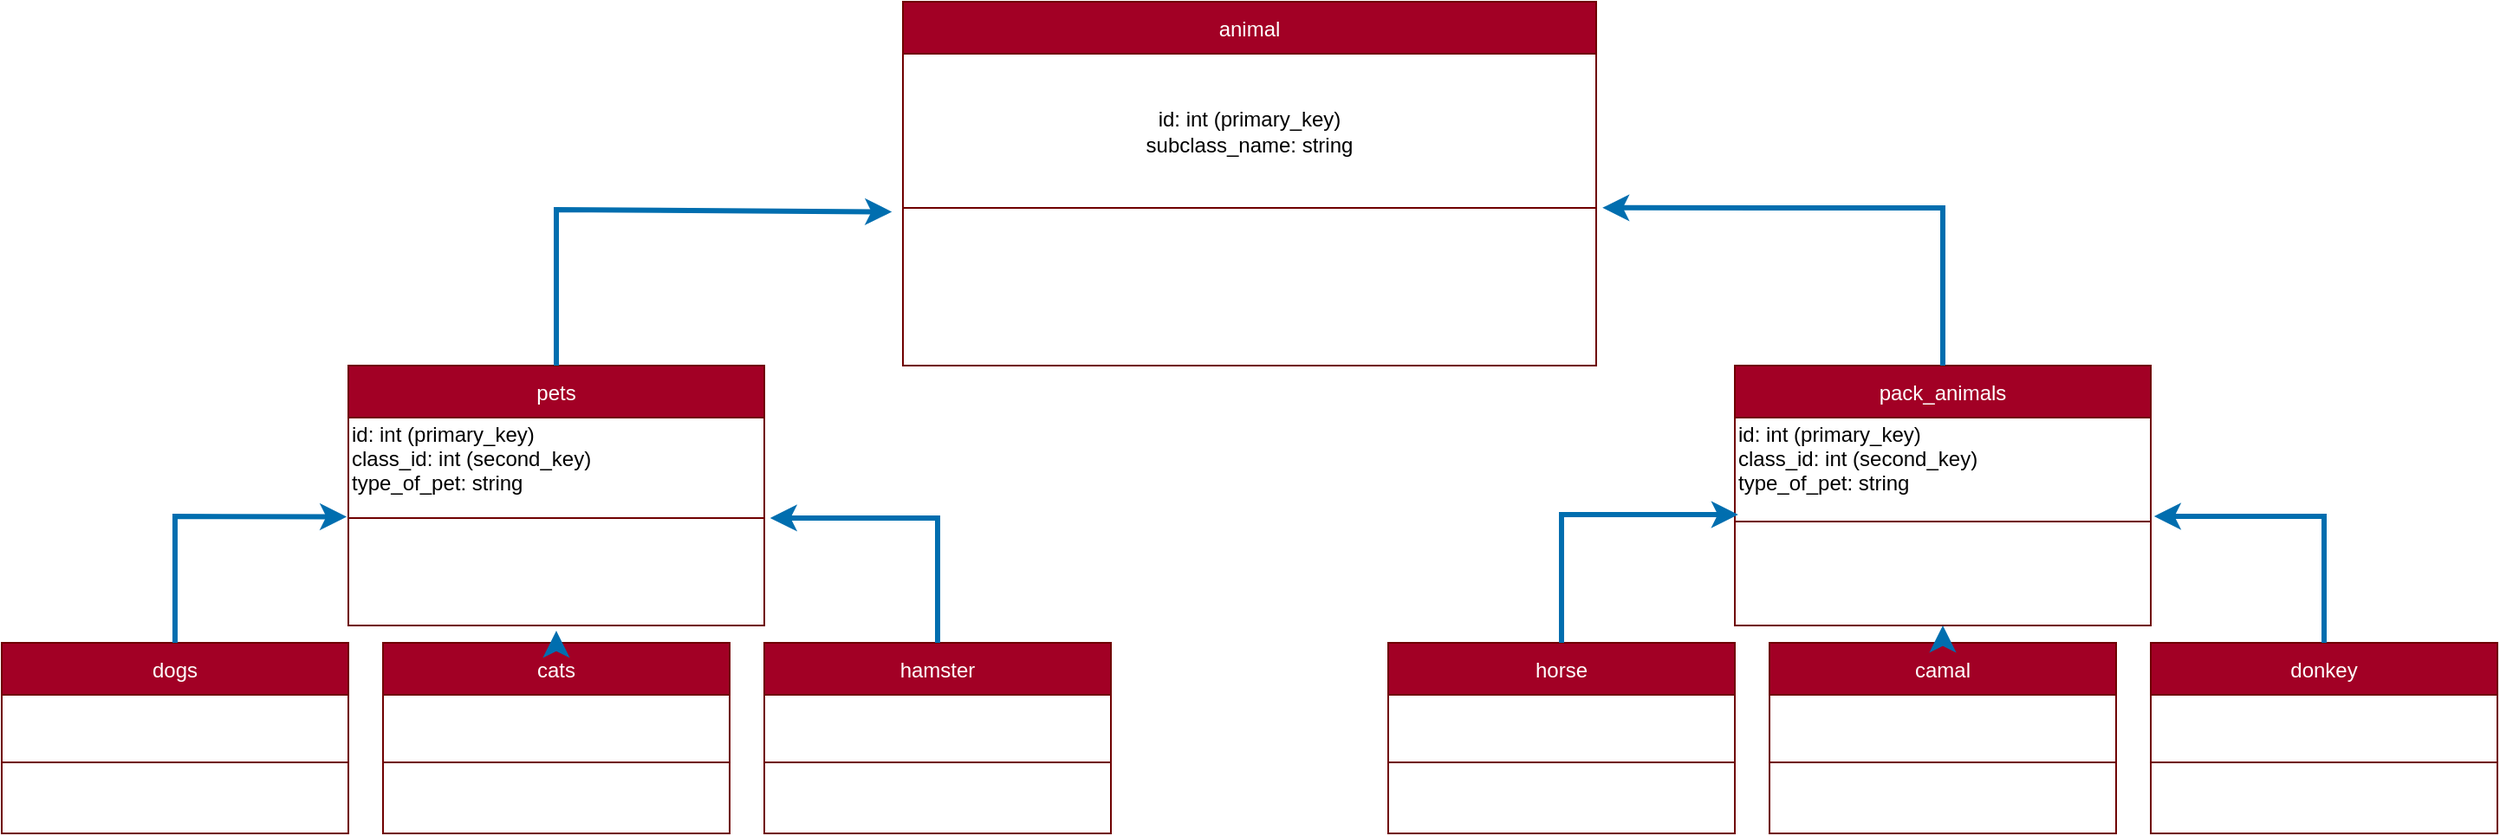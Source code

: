 <mxfile version="20.5.3" type="embed"><diagram id="a5VjIX4EzOea6bVU77Bh" name="Page-1"><mxGraphModel dx="1868" dy="581" grid="1" gridSize="10" guides="1" tooltips="1" connect="1" arrows="1" fold="1" page="1" pageScale="1" pageWidth="827" pageHeight="1169" math="0" shadow="0"><root><mxCell id="0"/><mxCell id="1" parent="0"/><mxCell id="2" value="animal" style="shape=table;startSize=30;container=1;collapsible=0;childLayout=tableLayout;fillColor=#a20025;fontColor=#ffffff;strokeColor=#6F0000;" vertex="1" parent="1"><mxGeometry x="200" y="70" width="400" height="210" as="geometry"/></mxCell><mxCell id="3" value="" style="shape=tableRow;horizontal=0;startSize=0;swimlaneHead=0;swimlaneBody=0;top=0;left=0;bottom=0;right=0;collapsible=0;dropTarget=0;fillColor=none;points=[[0,0.5],[1,0.5]];portConstraint=eastwest;" vertex="1" parent="2"><mxGeometry y="30" width="400" height="89" as="geometry"/></mxCell><mxCell id="4" value="id: int (primary_key)&lt;br&gt;subclass_name: string" style="shape=partialRectangle;html=1;whiteSpace=wrap;connectable=0;overflow=hidden;fillColor=none;top=0;left=0;bottom=0;right=0;pointerEvents=1;align=center;" vertex="1" parent="3"><mxGeometry width="400" height="89" as="geometry"><mxRectangle width="400" height="89" as="alternateBounds"/></mxGeometry></mxCell><mxCell id="5" value="" style="shape=tableRow;horizontal=0;startSize=0;swimlaneHead=0;swimlaneBody=0;top=0;left=0;bottom=0;right=0;collapsible=0;dropTarget=0;fillColor=none;points=[[0,0.5],[1,0.5]];portConstraint=eastwest;" vertex="1" parent="2"><mxGeometry y="119" width="400" height="91" as="geometry"/></mxCell><mxCell id="6" value="&lt;div style=&quot;&quot;&gt;&lt;br&gt;&lt;/div&gt;" style="shape=partialRectangle;html=1;whiteSpace=wrap;connectable=0;overflow=hidden;fillColor=none;top=0;left=0;bottom=0;right=0;pointerEvents=1;align=center;" vertex="1" parent="5"><mxGeometry width="400" height="91" as="geometry"><mxRectangle width="400" height="91" as="alternateBounds"/></mxGeometry></mxCell><mxCell id="19" value="pets" style="shape=table;startSize=30;container=1;collapsible=0;childLayout=tableLayout;fillColor=#a20025;fontColor=#ffffff;strokeColor=#6F0000;" vertex="1" parent="1"><mxGeometry x="-120" y="280" width="240" height="150" as="geometry"/></mxCell><mxCell id="20" value="" style="shape=tableRow;horizontal=0;startSize=0;swimlaneHead=0;swimlaneBody=0;top=0;left=0;bottom=0;right=0;collapsible=0;dropTarget=0;fillColor=none;points=[[0,0.5],[1,0.5]];portConstraint=eastwest;" vertex="1" parent="19"><mxGeometry y="30" width="240" height="58" as="geometry"/></mxCell><mxCell id="21" value="id&lt;span style=&quot;text-align: center;&quot;&gt;: int (primary_key)&lt;br&gt;class_id: int (second_key)&lt;br&gt;&lt;/span&gt;type_of_pet: string&lt;br&gt;&amp;nbsp;" style="shape=partialRectangle;html=1;whiteSpace=wrap;connectable=0;overflow=hidden;fillColor=none;top=0;left=0;bottom=0;right=0;pointerEvents=1;align=left;" vertex="1" parent="20"><mxGeometry width="240" height="58" as="geometry"><mxRectangle width="240" height="58" as="alternateBounds"/></mxGeometry></mxCell><mxCell id="22" value="" style="shape=tableRow;horizontal=0;startSize=0;swimlaneHead=0;swimlaneBody=0;top=0;left=0;bottom=0;right=0;collapsible=0;dropTarget=0;fillColor=none;points=[[0,0.5],[1,0.5]];portConstraint=eastwest;" vertex="1" parent="19"><mxGeometry y="88" width="240" height="62" as="geometry"/></mxCell><mxCell id="23" value="&lt;div style=&quot;&quot;&gt;&lt;br&gt;&lt;/div&gt;" style="shape=partialRectangle;html=1;whiteSpace=wrap;connectable=0;overflow=hidden;fillColor=none;top=0;left=0;bottom=0;right=0;pointerEvents=1;align=left;" vertex="1" parent="22"><mxGeometry width="240" height="62" as="geometry"><mxRectangle width="240" height="62" as="alternateBounds"/></mxGeometry></mxCell><mxCell id="24" value="pack_animals" style="shape=table;startSize=30;container=1;collapsible=0;childLayout=tableLayout;fillColor=#a20025;fontColor=#ffffff;strokeColor=#6F0000;" vertex="1" parent="1"><mxGeometry x="680" y="280" width="240" height="150" as="geometry"/></mxCell><mxCell id="25" value="" style="shape=tableRow;horizontal=0;startSize=0;swimlaneHead=0;swimlaneBody=0;top=0;left=0;bottom=0;right=0;collapsible=0;dropTarget=0;fillColor=none;points=[[0,0.5],[1,0.5]];portConstraint=eastwest;" vertex="1" parent="24"><mxGeometry y="30" width="240" height="60" as="geometry"/></mxCell><mxCell id="26" value="id&lt;span style=&quot;text-align: center;&quot;&gt;: int (primary_key)&lt;br&gt;class_id: int (second_key)&lt;br&gt;&lt;/span&gt;type_of_pet: string&lt;br&gt;&amp;nbsp;" style="shape=partialRectangle;html=1;whiteSpace=wrap;connectable=0;overflow=hidden;fillColor=none;top=0;left=0;bottom=0;right=0;pointerEvents=1;align=left;" vertex="1" parent="25"><mxGeometry width="240" height="60" as="geometry"><mxRectangle width="240" height="60" as="alternateBounds"/></mxGeometry></mxCell><mxCell id="27" value="" style="shape=tableRow;horizontal=0;startSize=0;swimlaneHead=0;swimlaneBody=0;top=0;left=0;bottom=0;right=0;collapsible=0;dropTarget=0;fillColor=none;points=[[0,0.5],[1,0.5]];portConstraint=eastwest;" vertex="1" parent="24"><mxGeometry y="90" width="240" height="60" as="geometry"/></mxCell><mxCell id="28" value="&lt;div style=&quot;&quot;&gt;&lt;br&gt;&lt;/div&gt;" style="shape=partialRectangle;html=1;whiteSpace=wrap;connectable=0;overflow=hidden;fillColor=none;top=0;left=0;bottom=0;right=0;pointerEvents=1;align=left;" vertex="1" parent="27"><mxGeometry width="240" height="60" as="geometry"><mxRectangle width="240" height="60" as="alternateBounds"/></mxGeometry></mxCell><mxCell id="33" value="" style="endArrow=classic;html=1;rounded=0;exitX=0.5;exitY=0;exitDx=0;exitDy=0;entryX=-0.016;entryY=0.025;entryDx=0;entryDy=0;entryPerimeter=0;fillColor=#1ba1e2;strokeColor=#006EAF;strokeWidth=3;" edge="1" parent="1" source="19" target="5"><mxGeometry width="50" height="50" relative="1" as="geometry"><mxPoint x="310" y="350" as="sourcePoint"/><mxPoint x="360" y="300" as="targetPoint"/><Array as="points"><mxPoint y="190"/></Array></mxGeometry></mxCell><mxCell id="34" value="" style="endArrow=classic;html=1;rounded=0;exitX=0.5;exitY=0;exitDx=0;exitDy=0;entryX=1.009;entryY=-0.001;entryDx=0;entryDy=0;entryPerimeter=0;fillColor=#1ba1e2;strokeColor=#006EAF;strokeWidth=3;" edge="1" parent="1" source="24" target="5"><mxGeometry width="50" height="50" relative="1" as="geometry"><mxPoint x="660" y="280" as="sourcePoint"/><mxPoint x="796.16" y="191.275" as="targetPoint"/><Array as="points"><mxPoint x="800" y="189"/></Array></mxGeometry></mxCell><mxCell id="35" value="hamster" style="shape=table;startSize=30;container=1;collapsible=0;childLayout=tableLayout;fillColor=#a20025;fontColor=#ffffff;strokeColor=#6F0000;" vertex="1" parent="1"><mxGeometry x="120" y="440" width="200" height="110" as="geometry"/></mxCell><mxCell id="36" value="" style="shape=tableRow;horizontal=0;startSize=0;swimlaneHead=0;swimlaneBody=0;top=0;left=0;bottom=0;right=0;collapsible=0;dropTarget=0;fillColor=none;points=[[0,0.5],[1,0.5]];portConstraint=eastwest;" vertex="1" parent="35"><mxGeometry y="30" width="200" height="39" as="geometry"/></mxCell><mxCell id="37" value="" style="shape=partialRectangle;html=1;whiteSpace=wrap;connectable=0;overflow=hidden;fillColor=none;top=0;left=0;bottom=0;right=0;pointerEvents=1;align=left;" vertex="1" parent="36"><mxGeometry width="200" height="39" as="geometry"><mxRectangle width="200" height="39" as="alternateBounds"/></mxGeometry></mxCell><mxCell id="38" value="" style="shape=tableRow;horizontal=0;startSize=0;swimlaneHead=0;swimlaneBody=0;top=0;left=0;bottom=0;right=0;collapsible=0;dropTarget=0;fillColor=none;points=[[0,0.5],[1,0.5]];portConstraint=eastwest;" vertex="1" parent="35"><mxGeometry y="69" width="200" height="41" as="geometry"/></mxCell><mxCell id="39" value="&lt;div style=&quot;&quot;&gt;&lt;br&gt;&lt;/div&gt;" style="shape=partialRectangle;html=1;whiteSpace=wrap;connectable=0;overflow=hidden;fillColor=none;top=0;left=0;bottom=0;right=0;pointerEvents=1;align=left;" vertex="1" parent="38"><mxGeometry width="200" height="41" as="geometry"><mxRectangle width="200" height="41" as="alternateBounds"/></mxGeometry></mxCell><mxCell id="40" value="cats" style="shape=table;startSize=30;container=1;collapsible=0;childLayout=tableLayout;fillColor=#a20025;fontColor=#ffffff;strokeColor=#6F0000;" vertex="1" parent="1"><mxGeometry x="-100" y="440" width="200" height="110" as="geometry"/></mxCell><mxCell id="41" value="" style="shape=tableRow;horizontal=0;startSize=0;swimlaneHead=0;swimlaneBody=0;top=0;left=0;bottom=0;right=0;collapsible=0;dropTarget=0;fillColor=none;points=[[0,0.5],[1,0.5]];portConstraint=eastwest;" vertex="1" parent="40"><mxGeometry y="30" width="200" height="39" as="geometry"/></mxCell><mxCell id="42" value="" style="shape=partialRectangle;html=1;whiteSpace=wrap;connectable=0;overflow=hidden;fillColor=none;top=0;left=0;bottom=0;right=0;pointerEvents=1;align=left;" vertex="1" parent="41"><mxGeometry width="200" height="39" as="geometry"><mxRectangle width="200" height="39" as="alternateBounds"/></mxGeometry></mxCell><mxCell id="43" value="" style="shape=tableRow;horizontal=0;startSize=0;swimlaneHead=0;swimlaneBody=0;top=0;left=0;bottom=0;right=0;collapsible=0;dropTarget=0;fillColor=none;points=[[0,0.5],[1,0.5]];portConstraint=eastwest;" vertex="1" parent="40"><mxGeometry y="69" width="200" height="41" as="geometry"/></mxCell><mxCell id="44" value="&lt;div style=&quot;&quot;&gt;&lt;br&gt;&lt;/div&gt;" style="shape=partialRectangle;html=1;whiteSpace=wrap;connectable=0;overflow=hidden;fillColor=none;top=0;left=0;bottom=0;right=0;pointerEvents=1;align=left;" vertex="1" parent="43"><mxGeometry width="200" height="41" as="geometry"><mxRectangle width="200" height="41" as="alternateBounds"/></mxGeometry></mxCell><mxCell id="45" value="dogs" style="shape=table;startSize=30;container=1;collapsible=0;childLayout=tableLayout;fillColor=#a20025;fontColor=#ffffff;strokeColor=#6F0000;" vertex="1" parent="1"><mxGeometry x="-320" y="440" width="200" height="110" as="geometry"/></mxCell><mxCell id="46" value="" style="shape=tableRow;horizontal=0;startSize=0;swimlaneHead=0;swimlaneBody=0;top=0;left=0;bottom=0;right=0;collapsible=0;dropTarget=0;fillColor=none;points=[[0,0.5],[1,0.5]];portConstraint=eastwest;" vertex="1" parent="45"><mxGeometry y="30" width="200" height="39" as="geometry"/></mxCell><mxCell id="47" value="" style="shape=partialRectangle;html=1;whiteSpace=wrap;connectable=0;overflow=hidden;fillColor=none;top=0;left=0;bottom=0;right=0;pointerEvents=1;align=left;" vertex="1" parent="46"><mxGeometry width="200" height="39" as="geometry"><mxRectangle width="200" height="39" as="alternateBounds"/></mxGeometry></mxCell><mxCell id="48" value="" style="shape=tableRow;horizontal=0;startSize=0;swimlaneHead=0;swimlaneBody=0;top=0;left=0;bottom=0;right=0;collapsible=0;dropTarget=0;fillColor=none;points=[[0,0.5],[1,0.5]];portConstraint=eastwest;" vertex="1" parent="45"><mxGeometry y="69" width="200" height="41" as="geometry"/></mxCell><mxCell id="49" value="&lt;div style=&quot;&quot;&gt;&lt;br&gt;&lt;/div&gt;" style="shape=partialRectangle;html=1;whiteSpace=wrap;connectable=0;overflow=hidden;fillColor=none;top=0;left=0;bottom=0;right=0;pointerEvents=1;align=left;" vertex="1" parent="48"><mxGeometry width="200" height="41" as="geometry"><mxRectangle width="200" height="41" as="alternateBounds"/></mxGeometry></mxCell><mxCell id="50" value="donkey" style="shape=table;startSize=30;container=1;collapsible=0;childLayout=tableLayout;fillColor=#a20025;fontColor=#ffffff;strokeColor=#6F0000;" vertex="1" parent="1"><mxGeometry x="920" y="440" width="200" height="110" as="geometry"/></mxCell><mxCell id="51" value="" style="shape=tableRow;horizontal=0;startSize=0;swimlaneHead=0;swimlaneBody=0;top=0;left=0;bottom=0;right=0;collapsible=0;dropTarget=0;fillColor=none;points=[[0,0.5],[1,0.5]];portConstraint=eastwest;" vertex="1" parent="50"><mxGeometry y="30" width="200" height="39" as="geometry"/></mxCell><mxCell id="52" value="" style="shape=partialRectangle;html=1;whiteSpace=wrap;connectable=0;overflow=hidden;fillColor=none;top=0;left=0;bottom=0;right=0;pointerEvents=1;align=left;" vertex="1" parent="51"><mxGeometry width="200" height="39" as="geometry"><mxRectangle width="200" height="39" as="alternateBounds"/></mxGeometry></mxCell><mxCell id="53" value="" style="shape=tableRow;horizontal=0;startSize=0;swimlaneHead=0;swimlaneBody=0;top=0;left=0;bottom=0;right=0;collapsible=0;dropTarget=0;fillColor=none;points=[[0,0.5],[1,0.5]];portConstraint=eastwest;" vertex="1" parent="50"><mxGeometry y="69" width="200" height="41" as="geometry"/></mxCell><mxCell id="54" value="&lt;div style=&quot;&quot;&gt;&lt;br&gt;&lt;/div&gt;" style="shape=partialRectangle;html=1;whiteSpace=wrap;connectable=0;overflow=hidden;fillColor=none;top=0;left=0;bottom=0;right=0;pointerEvents=1;align=left;" vertex="1" parent="53"><mxGeometry width="200" height="41" as="geometry"><mxRectangle width="200" height="41" as="alternateBounds"/></mxGeometry></mxCell><mxCell id="55" value="camal" style="shape=table;startSize=30;container=1;collapsible=0;childLayout=tableLayout;fillColor=#a20025;fontColor=#ffffff;strokeColor=#6F0000;" vertex="1" parent="1"><mxGeometry x="700" y="440" width="200" height="110" as="geometry"/></mxCell><mxCell id="56" value="" style="shape=tableRow;horizontal=0;startSize=0;swimlaneHead=0;swimlaneBody=0;top=0;left=0;bottom=0;right=0;collapsible=0;dropTarget=0;fillColor=none;points=[[0,0.5],[1,0.5]];portConstraint=eastwest;" vertex="1" parent="55"><mxGeometry y="30" width="200" height="39" as="geometry"/></mxCell><mxCell id="57" value="" style="shape=partialRectangle;html=1;whiteSpace=wrap;connectable=0;overflow=hidden;fillColor=none;top=0;left=0;bottom=0;right=0;pointerEvents=1;align=left;" vertex="1" parent="56"><mxGeometry width="200" height="39" as="geometry"><mxRectangle width="200" height="39" as="alternateBounds"/></mxGeometry></mxCell><mxCell id="58" value="" style="shape=tableRow;horizontal=0;startSize=0;swimlaneHead=0;swimlaneBody=0;top=0;left=0;bottom=0;right=0;collapsible=0;dropTarget=0;fillColor=none;points=[[0,0.5],[1,0.5]];portConstraint=eastwest;" vertex="1" parent="55"><mxGeometry y="69" width="200" height="41" as="geometry"/></mxCell><mxCell id="59" value="&lt;div style=&quot;&quot;&gt;&lt;br&gt;&lt;/div&gt;" style="shape=partialRectangle;html=1;whiteSpace=wrap;connectable=0;overflow=hidden;fillColor=none;top=0;left=0;bottom=0;right=0;pointerEvents=1;align=left;" vertex="1" parent="58"><mxGeometry width="200" height="41" as="geometry"><mxRectangle width="200" height="41" as="alternateBounds"/></mxGeometry></mxCell><mxCell id="60" value="horse" style="shape=table;startSize=30;container=1;collapsible=0;childLayout=tableLayout;fillColor=#a20025;fontColor=#ffffff;strokeColor=#6F0000;" vertex="1" parent="1"><mxGeometry x="480" y="440" width="200" height="110" as="geometry"/></mxCell><mxCell id="61" value="" style="shape=tableRow;horizontal=0;startSize=0;swimlaneHead=0;swimlaneBody=0;top=0;left=0;bottom=0;right=0;collapsible=0;dropTarget=0;fillColor=none;points=[[0,0.5],[1,0.5]];portConstraint=eastwest;" vertex="1" parent="60"><mxGeometry y="30" width="200" height="39" as="geometry"/></mxCell><mxCell id="62" value="" style="shape=partialRectangle;html=1;whiteSpace=wrap;connectable=0;overflow=hidden;fillColor=none;top=0;left=0;bottom=0;right=0;pointerEvents=1;align=left;" vertex="1" parent="61"><mxGeometry width="200" height="39" as="geometry"><mxRectangle width="200" height="39" as="alternateBounds"/></mxGeometry></mxCell><mxCell id="63" value="" style="shape=tableRow;horizontal=0;startSize=0;swimlaneHead=0;swimlaneBody=0;top=0;left=0;bottom=0;right=0;collapsible=0;dropTarget=0;fillColor=none;points=[[0,0.5],[1,0.5]];portConstraint=eastwest;" vertex="1" parent="60"><mxGeometry y="69" width="200" height="41" as="geometry"/></mxCell><mxCell id="64" value="&lt;div style=&quot;&quot;&gt;&lt;br&gt;&lt;/div&gt;" style="shape=partialRectangle;html=1;whiteSpace=wrap;connectable=0;overflow=hidden;fillColor=none;top=0;left=0;bottom=0;right=0;pointerEvents=1;align=left;" vertex="1" parent="63"><mxGeometry width="200" height="41" as="geometry"><mxRectangle width="200" height="41" as="alternateBounds"/></mxGeometry></mxCell><mxCell id="65" value="" style="endArrow=classic;html=1;rounded=0;exitX=0.5;exitY=0;exitDx=0;exitDy=0;entryX=0.5;entryY=1.049;entryDx=0;entryDy=0;entryPerimeter=0;fillColor=#1ba1e2;strokeColor=#006EAF;strokeWidth=3;" edge="1" parent="1" source="40" target="22"><mxGeometry width="50" height="50" relative="1" as="geometry"><mxPoint x="-20" y="670" as="sourcePoint"/><mxPoint x="173.6" y="581.275" as="targetPoint"/><Array as="points"/></mxGeometry></mxCell><mxCell id="66" value="" style="endArrow=classic;html=1;rounded=0;exitX=0.5;exitY=0;exitDx=0;exitDy=0;entryX=1.014;entryY=-0.001;entryDx=0;entryDy=0;entryPerimeter=0;fillColor=#1ba1e2;strokeColor=#006EAF;strokeWidth=3;" edge="1" parent="1" source="35" target="22"><mxGeometry width="50" height="50" relative="1" as="geometry"><mxPoint x="200" y="440" as="sourcePoint"/><mxPoint x="393.6" y="351.275" as="targetPoint"/><Array as="points"><mxPoint x="220" y="368"/></Array></mxGeometry></mxCell><mxCell id="67" value="" style="endArrow=classic;html=1;rounded=0;exitX=0.5;exitY=0;exitDx=0;exitDy=0;fillColor=#1ba1e2;strokeColor=#006EAF;strokeWidth=3;entryX=-0.004;entryY=-0.012;entryDx=0;entryDy=0;entryPerimeter=0;" edge="1" parent="1" source="45" target="22"><mxGeometry width="50" height="50" relative="1" as="geometry"><mxPoint x="-230" y="440" as="sourcePoint"/><mxPoint x="-120" y="351" as="targetPoint"/><Array as="points"><mxPoint x="-220" y="367"/></Array></mxGeometry></mxCell><mxCell id="68" value="" style="endArrow=classic;html=1;rounded=0;exitX=0.5;exitY=0;exitDx=0;exitDy=0;fillColor=#1ba1e2;strokeColor=#006EAF;strokeWidth=3;" edge="1" parent="1"><mxGeometry width="50" height="50" relative="1" as="geometry"><mxPoint x="800" y="440" as="sourcePoint"/><mxPoint x="800" y="430" as="targetPoint"/><Array as="points"/></mxGeometry></mxCell><mxCell id="69" value="" style="endArrow=classic;html=1;rounded=0;exitX=0.5;exitY=0;exitDx=0;exitDy=0;entryX=1.008;entryY=0.95;entryDx=0;entryDy=0;entryPerimeter=0;fillColor=#1ba1e2;strokeColor=#006EAF;strokeWidth=3;" edge="1" parent="1" target="25"><mxGeometry width="50" height="50" relative="1" as="geometry"><mxPoint x="1020" y="440" as="sourcePoint"/><mxPoint x="918.08" y="351.009" as="targetPoint"/><Array as="points"><mxPoint x="1020" y="367"/></Array></mxGeometry></mxCell><mxCell id="70" value="" style="endArrow=classic;html=1;rounded=0;exitX=0.5;exitY=0;exitDx=0;exitDy=0;fillColor=#1ba1e2;strokeColor=#006EAF;strokeWidth=3;entryX=0.008;entryY=0.933;entryDx=0;entryDy=0;entryPerimeter=0;" edge="1" parent="1" target="25"><mxGeometry width="50" height="50" relative="1" as="geometry"><mxPoint x="580" y="440" as="sourcePoint"/><mxPoint x="680" y="351" as="targetPoint"/><Array as="points"><mxPoint x="580" y="366"/></Array></mxGeometry></mxCell></root></mxGraphModel></diagram></mxfile>